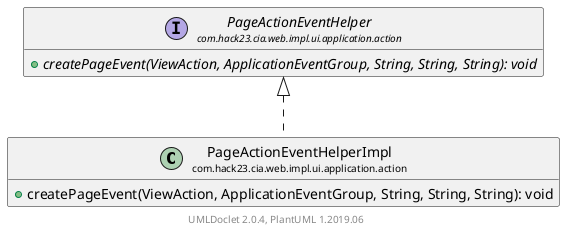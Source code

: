 @startuml
    set namespaceSeparator none
    hide empty fields
    hide empty methods

    class "<size:14>PageActionEventHelperImpl\n<size:10>com.hack23.cia.web.impl.ui.application.action" as com.hack23.cia.web.impl.ui.application.action.PageActionEventHelperImpl [[PageActionEventHelperImpl.html]] {
        +createPageEvent(ViewAction, ApplicationEventGroup, String, String, String): void
    }

    interface "<size:14>PageActionEventHelper\n<size:10>com.hack23.cia.web.impl.ui.application.action" as com.hack23.cia.web.impl.ui.application.action.PageActionEventHelper [[PageActionEventHelper.html]] {
        {abstract} +createPageEvent(ViewAction, ApplicationEventGroup, String, String, String): void
    }

    com.hack23.cia.web.impl.ui.application.action.PageActionEventHelper <|.. com.hack23.cia.web.impl.ui.application.action.PageActionEventHelperImpl

    center footer UMLDoclet 2.0.4, PlantUML 1.2019.06
@enduml
